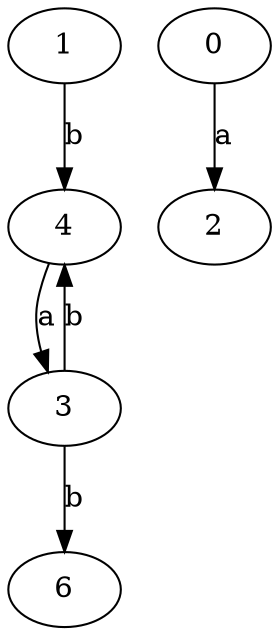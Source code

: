 strict digraph  {
1;
2;
3;
0;
4;
6;
1 -> 4  [label=b];
3 -> 4  [label=b];
3 -> 6  [label=b];
0 -> 2  [label=a];
4 -> 3  [label=a];
}
